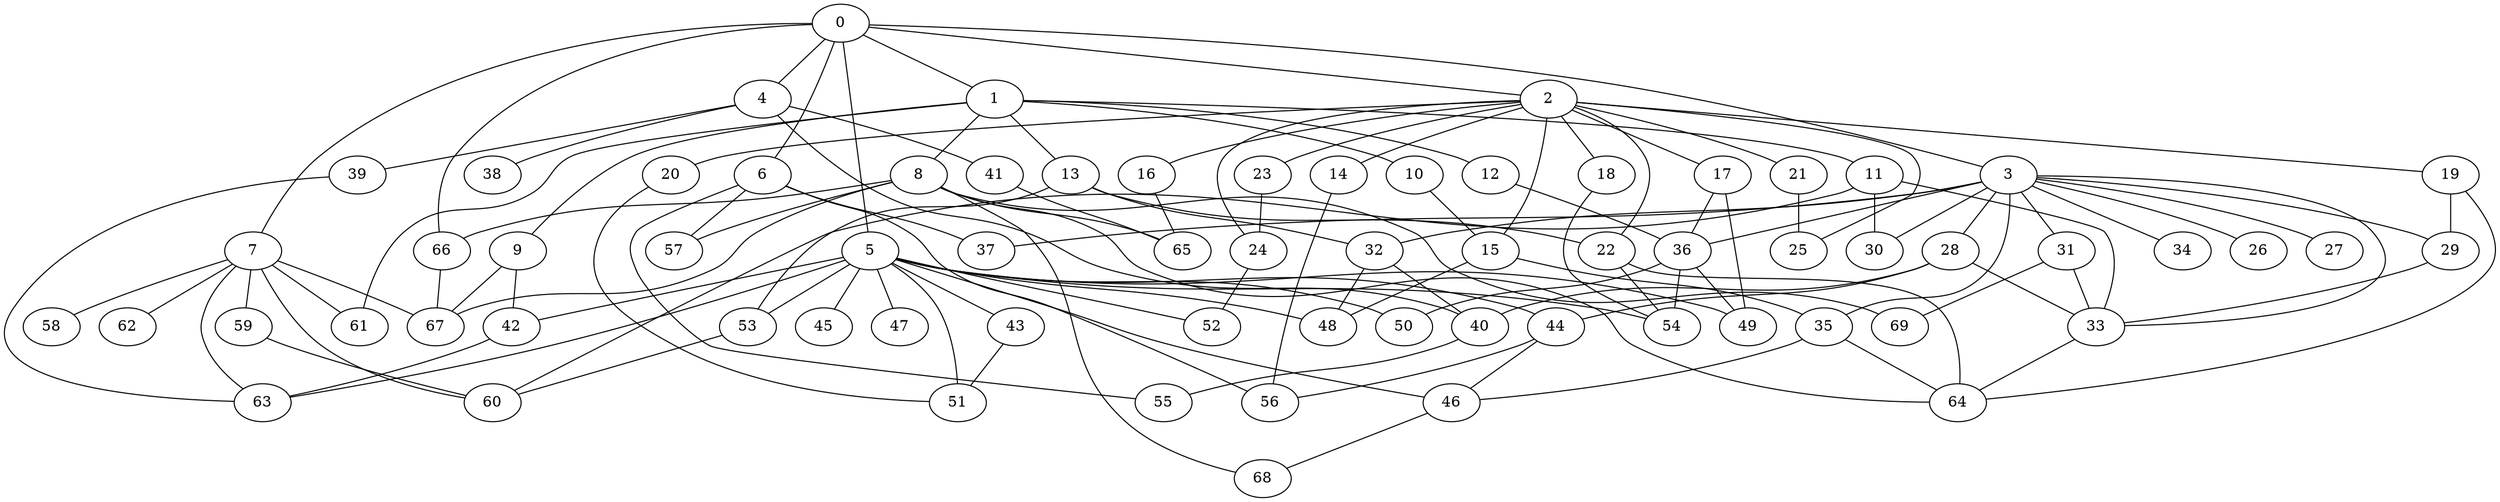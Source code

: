 
graph graphname {
    0 -- 1
0 -- 2
0 -- 3
0 -- 4
0 -- 5
0 -- 6
0 -- 7
0 -- 66
1 -- 8
1 -- 9
1 -- 10
1 -- 11
1 -- 12
1 -- 13
1 -- 61
2 -- 14
2 -- 15
2 -- 16
2 -- 17
2 -- 18
2 -- 19
2 -- 20
2 -- 21
2 -- 22
2 -- 23
2 -- 24
2 -- 25
3 -- 32
3 -- 34
3 -- 35
3 -- 36
3 -- 37
3 -- 33
3 -- 26
3 -- 27
3 -- 28
3 -- 29
3 -- 30
3 -- 31
4 -- 40
4 -- 41
4 -- 38
4 -- 39
5 -- 42
5 -- 43
5 -- 44
5 -- 45
5 -- 46
5 -- 47
5 -- 48
5 -- 49
5 -- 50
5 -- 51
5 -- 52
5 -- 53
5 -- 54
5 -- 63
6 -- 56
6 -- 57
6 -- 55
6 -- 37
7 -- 58
7 -- 59
7 -- 60
7 -- 61
7 -- 62
7 -- 63
7 -- 67
8 -- 64
8 -- 66
8 -- 67
8 -- 68
8 -- 69
8 -- 65
8 -- 57
9 -- 67
9 -- 42
10 -- 15
11 -- 60
11 -- 33
11 -- 30
12 -- 36
13 -- 22
13 -- 32
13 -- 53
14 -- 56
15 -- 48
15 -- 35
16 -- 65
17 -- 36
17 -- 49
18 -- 54
19 -- 29
19 -- 64
20 -- 51
21 -- 25
22 -- 54
22 -- 64
23 -- 24
24 -- 52
28 -- 40
28 -- 33
28 -- 44
29 -- 33
31 -- 69
31 -- 33
32 -- 40
32 -- 48
33 -- 64
35 -- 46
35 -- 64
36 -- 49
36 -- 50
36 -- 54
39 -- 63
40 -- 55
41 -- 65
42 -- 63
43 -- 51
44 -- 56
44 -- 46
46 -- 68
53 -- 60
59 -- 60
66 -- 67

}
